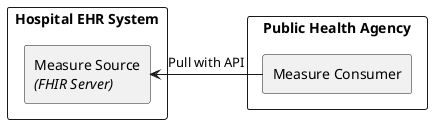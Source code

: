 @startuml
rectangle "Hospital EHR System" {
agent "Measure Source\n<i>(FHIR Server)</i>" as MeasureSource
}

rectangle "Public Health Agency" {
agent "Measure Consumer" as MeasureConsumer
}
MeasureSource <- MeasureConsumer : Pull with API

@enduml
